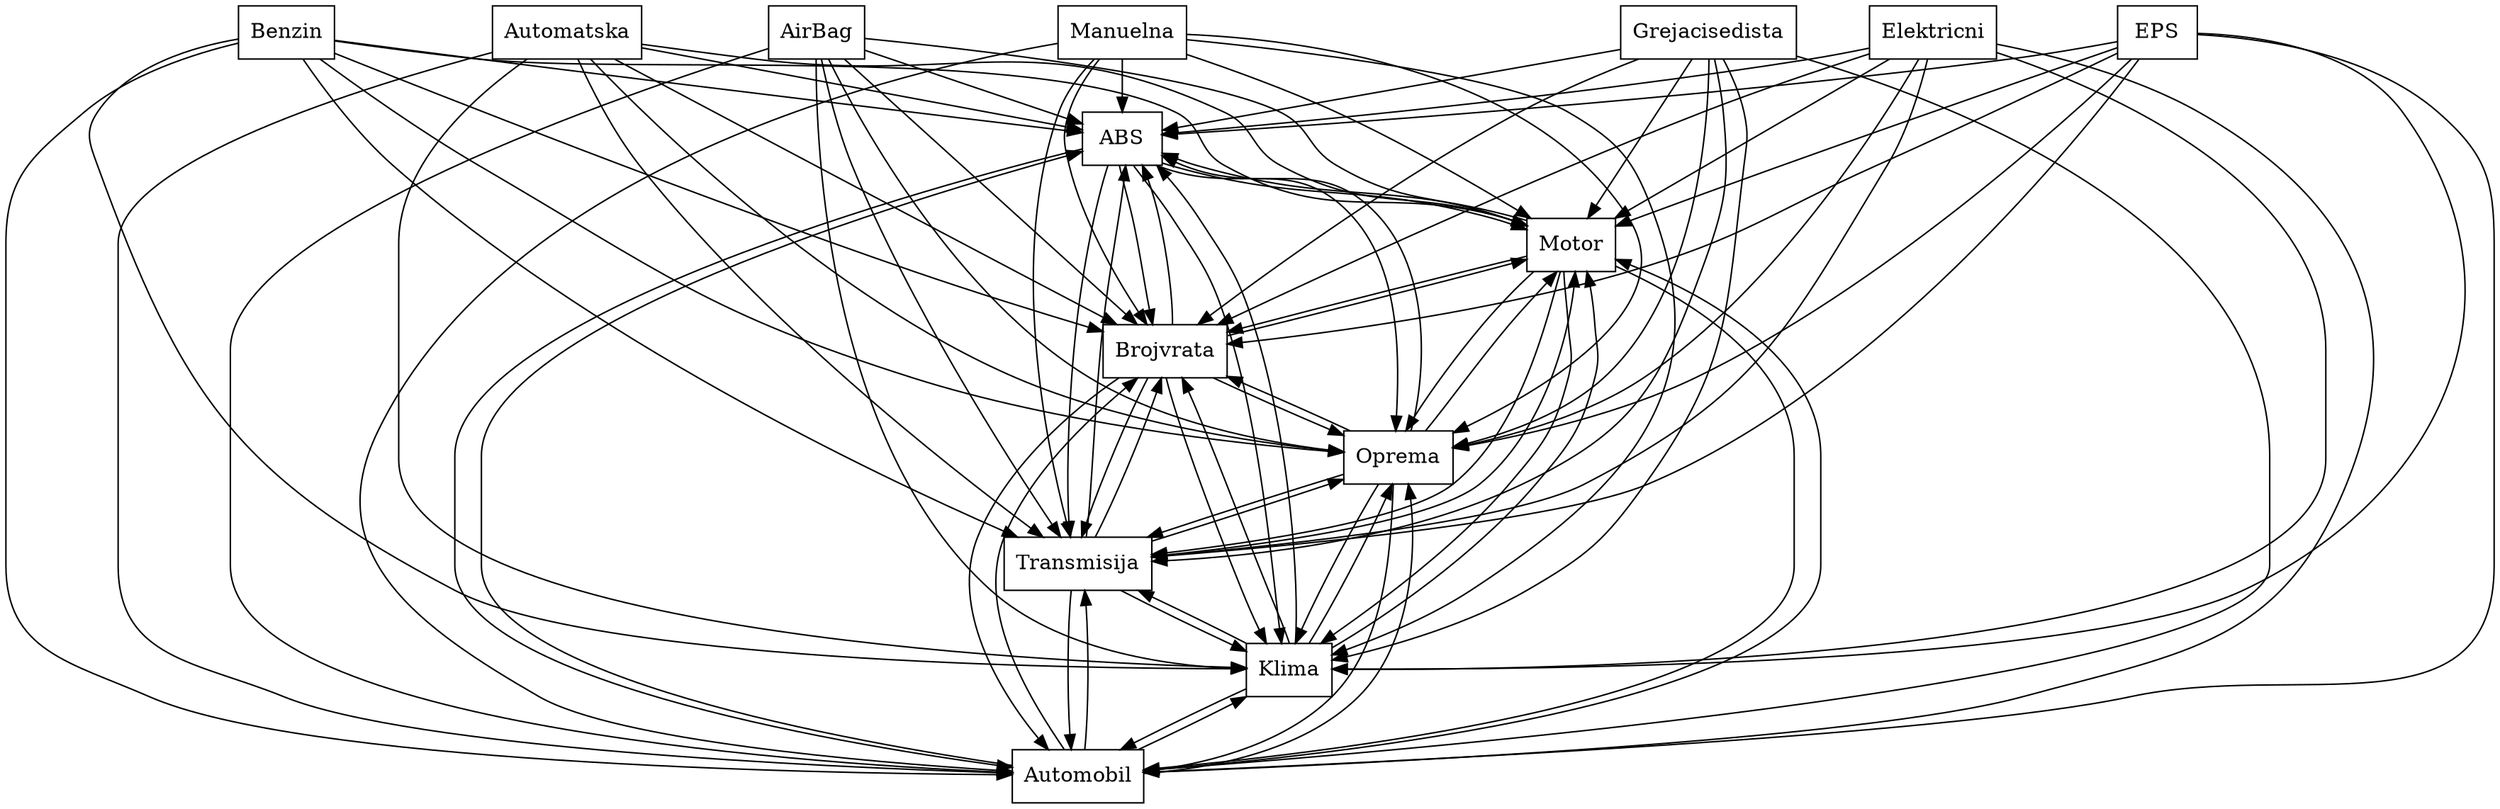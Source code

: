 digraph{
graph [rankdir=TB];
node [shape=box];
edge [arrowhead=normal];
0[label="ABS",]
1[label="Automatska",]
2[label="Manuelna",]
3[label="Motor",]
4[label="Benzin",]
5[label="Automobil",]
6[label="Klima",]
7[label="EPS",]
8[label="AirBag",]
9[label="Grejacisedista",]
10[label="Transmisija",]
11[label="Oprema",]
12[label="Brojvrata",]
13[label="Elektricni",]
0->3[label="",]
0->5[label="",]
0->6[label="",]
0->10[label="",]
0->11[label="",]
0->12[label="",]
1->0[label="",]
1->3[label="",]
1->5[label="",]
1->6[label="",]
1->10[label="",]
1->11[label="",]
1->12[label="",]
2->0[label="",]
2->3[label="",]
2->5[label="",]
2->6[label="",]
2->10[label="",]
2->11[label="",]
2->12[label="",]
3->0[label="",]
3->5[label="",]
3->6[label="",]
3->10[label="",]
3->11[label="",]
3->12[label="",]
4->0[label="",]
4->3[label="",]
4->5[label="",]
4->6[label="",]
4->10[label="",]
4->11[label="",]
4->12[label="",]
5->0[label="",]
5->3[label="",]
5->6[label="",]
5->10[label="",]
5->11[label="",]
5->12[label="",]
6->0[label="",]
6->3[label="",]
6->5[label="",]
6->10[label="",]
6->11[label="",]
6->12[label="",]
7->0[label="",]
7->3[label="",]
7->5[label="",]
7->6[label="",]
7->10[label="",]
7->11[label="",]
7->12[label="",]
8->0[label="",]
8->3[label="",]
8->5[label="",]
8->6[label="",]
8->10[label="",]
8->11[label="",]
8->12[label="",]
9->0[label="",]
9->3[label="",]
9->5[label="",]
9->6[label="",]
9->10[label="",]
9->11[label="",]
9->12[label="",]
10->0[label="",]
10->3[label="",]
10->5[label="",]
10->6[label="",]
10->11[label="",]
10->12[label="",]
11->0[label="",]
11->3[label="",]
11->5[label="",]
11->6[label="",]
11->10[label="",]
11->12[label="",]
12->0[label="",]
12->3[label="",]
12->5[label="",]
12->6[label="",]
12->10[label="",]
12->11[label="",]
13->0[label="",]
13->3[label="",]
13->5[label="",]
13->6[label="",]
13->10[label="",]
13->11[label="",]
13->12[label="",]
}
